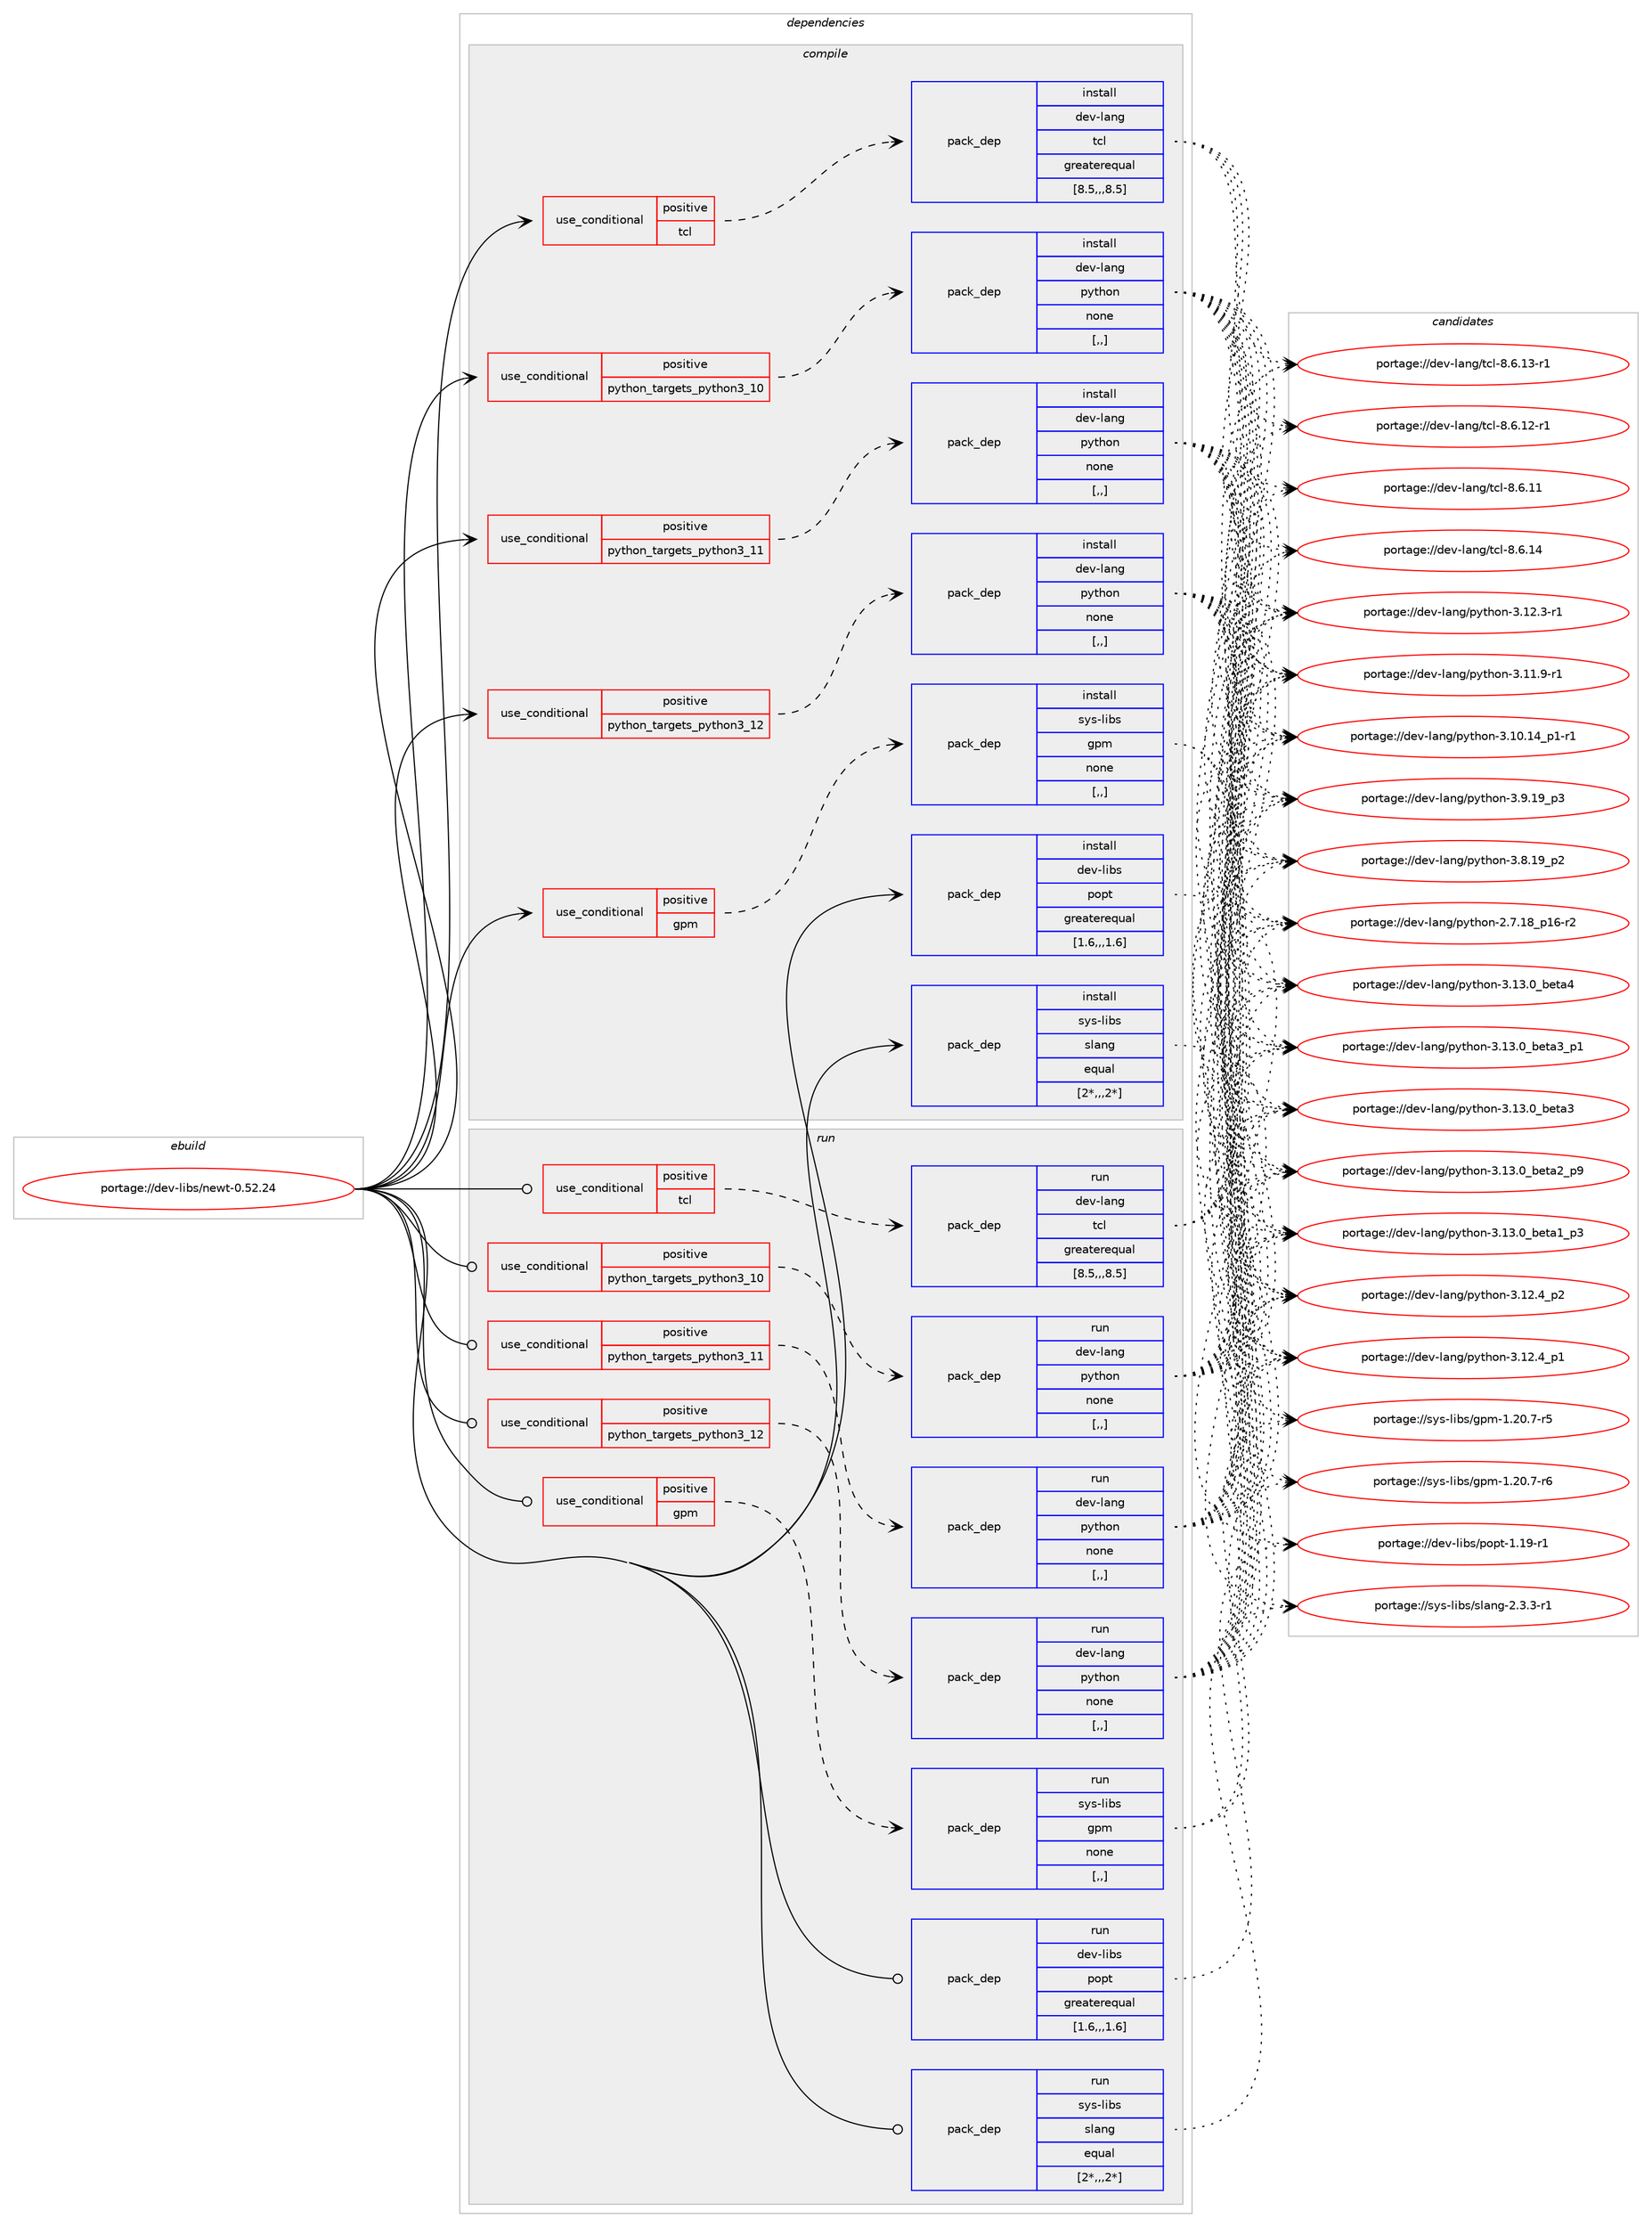 digraph prolog {

# *************
# Graph options
# *************

newrank=true;
concentrate=true;
compound=true;
graph [rankdir=LR,fontname=Helvetica,fontsize=10,ranksep=1.5];#, ranksep=2.5, nodesep=0.2];
edge  [arrowhead=vee];
node  [fontname=Helvetica,fontsize=10];

# **********
# The ebuild
# **********

subgraph cluster_leftcol {
color=gray;
label=<<i>ebuild</i>>;
id [label="portage://dev-libs/newt-0.52.24", color=red, width=4, href="../dev-libs/newt-0.52.24.svg"];
}

# ****************
# The dependencies
# ****************

subgraph cluster_midcol {
color=gray;
label=<<i>dependencies</i>>;
subgraph cluster_compile {
fillcolor="#eeeeee";
style=filled;
label=<<i>compile</i>>;
subgraph cond27800 {
dependency112788 [label=<<TABLE BORDER="0" CELLBORDER="1" CELLSPACING="0" CELLPADDING="4"><TR><TD ROWSPAN="3" CELLPADDING="10">use_conditional</TD></TR><TR><TD>positive</TD></TR><TR><TD>gpm</TD></TR></TABLE>>, shape=none, color=red];
subgraph pack83790 {
dependency112789 [label=<<TABLE BORDER="0" CELLBORDER="1" CELLSPACING="0" CELLPADDING="4" WIDTH="220"><TR><TD ROWSPAN="6" CELLPADDING="30">pack_dep</TD></TR><TR><TD WIDTH="110">install</TD></TR><TR><TD>sys-libs</TD></TR><TR><TD>gpm</TD></TR><TR><TD>none</TD></TR><TR><TD>[,,]</TD></TR></TABLE>>, shape=none, color=blue];
}
dependency112788:e -> dependency112789:w [weight=20,style="dashed",arrowhead="vee"];
}
id:e -> dependency112788:w [weight=20,style="solid",arrowhead="vee"];
subgraph cond27801 {
dependency112790 [label=<<TABLE BORDER="0" CELLBORDER="1" CELLSPACING="0" CELLPADDING="4"><TR><TD ROWSPAN="3" CELLPADDING="10">use_conditional</TD></TR><TR><TD>positive</TD></TR><TR><TD>python_targets_python3_10</TD></TR></TABLE>>, shape=none, color=red];
subgraph pack83791 {
dependency112791 [label=<<TABLE BORDER="0" CELLBORDER="1" CELLSPACING="0" CELLPADDING="4" WIDTH="220"><TR><TD ROWSPAN="6" CELLPADDING="30">pack_dep</TD></TR><TR><TD WIDTH="110">install</TD></TR><TR><TD>dev-lang</TD></TR><TR><TD>python</TD></TR><TR><TD>none</TD></TR><TR><TD>[,,]</TD></TR></TABLE>>, shape=none, color=blue];
}
dependency112790:e -> dependency112791:w [weight=20,style="dashed",arrowhead="vee"];
}
id:e -> dependency112790:w [weight=20,style="solid",arrowhead="vee"];
subgraph cond27802 {
dependency112792 [label=<<TABLE BORDER="0" CELLBORDER="1" CELLSPACING="0" CELLPADDING="4"><TR><TD ROWSPAN="3" CELLPADDING="10">use_conditional</TD></TR><TR><TD>positive</TD></TR><TR><TD>python_targets_python3_11</TD></TR></TABLE>>, shape=none, color=red];
subgraph pack83792 {
dependency112793 [label=<<TABLE BORDER="0" CELLBORDER="1" CELLSPACING="0" CELLPADDING="4" WIDTH="220"><TR><TD ROWSPAN="6" CELLPADDING="30">pack_dep</TD></TR><TR><TD WIDTH="110">install</TD></TR><TR><TD>dev-lang</TD></TR><TR><TD>python</TD></TR><TR><TD>none</TD></TR><TR><TD>[,,]</TD></TR></TABLE>>, shape=none, color=blue];
}
dependency112792:e -> dependency112793:w [weight=20,style="dashed",arrowhead="vee"];
}
id:e -> dependency112792:w [weight=20,style="solid",arrowhead="vee"];
subgraph cond27803 {
dependency112794 [label=<<TABLE BORDER="0" CELLBORDER="1" CELLSPACING="0" CELLPADDING="4"><TR><TD ROWSPAN="3" CELLPADDING="10">use_conditional</TD></TR><TR><TD>positive</TD></TR><TR><TD>python_targets_python3_12</TD></TR></TABLE>>, shape=none, color=red];
subgraph pack83793 {
dependency112795 [label=<<TABLE BORDER="0" CELLBORDER="1" CELLSPACING="0" CELLPADDING="4" WIDTH="220"><TR><TD ROWSPAN="6" CELLPADDING="30">pack_dep</TD></TR><TR><TD WIDTH="110">install</TD></TR><TR><TD>dev-lang</TD></TR><TR><TD>python</TD></TR><TR><TD>none</TD></TR><TR><TD>[,,]</TD></TR></TABLE>>, shape=none, color=blue];
}
dependency112794:e -> dependency112795:w [weight=20,style="dashed",arrowhead="vee"];
}
id:e -> dependency112794:w [weight=20,style="solid",arrowhead="vee"];
subgraph cond27804 {
dependency112796 [label=<<TABLE BORDER="0" CELLBORDER="1" CELLSPACING="0" CELLPADDING="4"><TR><TD ROWSPAN="3" CELLPADDING="10">use_conditional</TD></TR><TR><TD>positive</TD></TR><TR><TD>tcl</TD></TR></TABLE>>, shape=none, color=red];
subgraph pack83794 {
dependency112797 [label=<<TABLE BORDER="0" CELLBORDER="1" CELLSPACING="0" CELLPADDING="4" WIDTH="220"><TR><TD ROWSPAN="6" CELLPADDING="30">pack_dep</TD></TR><TR><TD WIDTH="110">install</TD></TR><TR><TD>dev-lang</TD></TR><TR><TD>tcl</TD></TR><TR><TD>greaterequal</TD></TR><TR><TD>[8.5,,,8.5]</TD></TR></TABLE>>, shape=none, color=blue];
}
dependency112796:e -> dependency112797:w [weight=20,style="dashed",arrowhead="vee"];
}
id:e -> dependency112796:w [weight=20,style="solid",arrowhead="vee"];
subgraph pack83795 {
dependency112798 [label=<<TABLE BORDER="0" CELLBORDER="1" CELLSPACING="0" CELLPADDING="4" WIDTH="220"><TR><TD ROWSPAN="6" CELLPADDING="30">pack_dep</TD></TR><TR><TD WIDTH="110">install</TD></TR><TR><TD>dev-libs</TD></TR><TR><TD>popt</TD></TR><TR><TD>greaterequal</TD></TR><TR><TD>[1.6,,,1.6]</TD></TR></TABLE>>, shape=none, color=blue];
}
id:e -> dependency112798:w [weight=20,style="solid",arrowhead="vee"];
subgraph pack83796 {
dependency112799 [label=<<TABLE BORDER="0" CELLBORDER="1" CELLSPACING="0" CELLPADDING="4" WIDTH="220"><TR><TD ROWSPAN="6" CELLPADDING="30">pack_dep</TD></TR><TR><TD WIDTH="110">install</TD></TR><TR><TD>sys-libs</TD></TR><TR><TD>slang</TD></TR><TR><TD>equal</TD></TR><TR><TD>[2*,,,2*]</TD></TR></TABLE>>, shape=none, color=blue];
}
id:e -> dependency112799:w [weight=20,style="solid",arrowhead="vee"];
}
subgraph cluster_compileandrun {
fillcolor="#eeeeee";
style=filled;
label=<<i>compile and run</i>>;
}
subgraph cluster_run {
fillcolor="#eeeeee";
style=filled;
label=<<i>run</i>>;
subgraph cond27805 {
dependency112800 [label=<<TABLE BORDER="0" CELLBORDER="1" CELLSPACING="0" CELLPADDING="4"><TR><TD ROWSPAN="3" CELLPADDING="10">use_conditional</TD></TR><TR><TD>positive</TD></TR><TR><TD>gpm</TD></TR></TABLE>>, shape=none, color=red];
subgraph pack83797 {
dependency112801 [label=<<TABLE BORDER="0" CELLBORDER="1" CELLSPACING="0" CELLPADDING="4" WIDTH="220"><TR><TD ROWSPAN="6" CELLPADDING="30">pack_dep</TD></TR><TR><TD WIDTH="110">run</TD></TR><TR><TD>sys-libs</TD></TR><TR><TD>gpm</TD></TR><TR><TD>none</TD></TR><TR><TD>[,,]</TD></TR></TABLE>>, shape=none, color=blue];
}
dependency112800:e -> dependency112801:w [weight=20,style="dashed",arrowhead="vee"];
}
id:e -> dependency112800:w [weight=20,style="solid",arrowhead="odot"];
subgraph cond27806 {
dependency112802 [label=<<TABLE BORDER="0" CELLBORDER="1" CELLSPACING="0" CELLPADDING="4"><TR><TD ROWSPAN="3" CELLPADDING="10">use_conditional</TD></TR><TR><TD>positive</TD></TR><TR><TD>python_targets_python3_10</TD></TR></TABLE>>, shape=none, color=red];
subgraph pack83798 {
dependency112803 [label=<<TABLE BORDER="0" CELLBORDER="1" CELLSPACING="0" CELLPADDING="4" WIDTH="220"><TR><TD ROWSPAN="6" CELLPADDING="30">pack_dep</TD></TR><TR><TD WIDTH="110">run</TD></TR><TR><TD>dev-lang</TD></TR><TR><TD>python</TD></TR><TR><TD>none</TD></TR><TR><TD>[,,]</TD></TR></TABLE>>, shape=none, color=blue];
}
dependency112802:e -> dependency112803:w [weight=20,style="dashed",arrowhead="vee"];
}
id:e -> dependency112802:w [weight=20,style="solid",arrowhead="odot"];
subgraph cond27807 {
dependency112804 [label=<<TABLE BORDER="0" CELLBORDER="1" CELLSPACING="0" CELLPADDING="4"><TR><TD ROWSPAN="3" CELLPADDING="10">use_conditional</TD></TR><TR><TD>positive</TD></TR><TR><TD>python_targets_python3_11</TD></TR></TABLE>>, shape=none, color=red];
subgraph pack83799 {
dependency112805 [label=<<TABLE BORDER="0" CELLBORDER="1" CELLSPACING="0" CELLPADDING="4" WIDTH="220"><TR><TD ROWSPAN="6" CELLPADDING="30">pack_dep</TD></TR><TR><TD WIDTH="110">run</TD></TR><TR><TD>dev-lang</TD></TR><TR><TD>python</TD></TR><TR><TD>none</TD></TR><TR><TD>[,,]</TD></TR></TABLE>>, shape=none, color=blue];
}
dependency112804:e -> dependency112805:w [weight=20,style="dashed",arrowhead="vee"];
}
id:e -> dependency112804:w [weight=20,style="solid",arrowhead="odot"];
subgraph cond27808 {
dependency112806 [label=<<TABLE BORDER="0" CELLBORDER="1" CELLSPACING="0" CELLPADDING="4"><TR><TD ROWSPAN="3" CELLPADDING="10">use_conditional</TD></TR><TR><TD>positive</TD></TR><TR><TD>python_targets_python3_12</TD></TR></TABLE>>, shape=none, color=red];
subgraph pack83800 {
dependency112807 [label=<<TABLE BORDER="0" CELLBORDER="1" CELLSPACING="0" CELLPADDING="4" WIDTH="220"><TR><TD ROWSPAN="6" CELLPADDING="30">pack_dep</TD></TR><TR><TD WIDTH="110">run</TD></TR><TR><TD>dev-lang</TD></TR><TR><TD>python</TD></TR><TR><TD>none</TD></TR><TR><TD>[,,]</TD></TR></TABLE>>, shape=none, color=blue];
}
dependency112806:e -> dependency112807:w [weight=20,style="dashed",arrowhead="vee"];
}
id:e -> dependency112806:w [weight=20,style="solid",arrowhead="odot"];
subgraph cond27809 {
dependency112808 [label=<<TABLE BORDER="0" CELLBORDER="1" CELLSPACING="0" CELLPADDING="4"><TR><TD ROWSPAN="3" CELLPADDING="10">use_conditional</TD></TR><TR><TD>positive</TD></TR><TR><TD>tcl</TD></TR></TABLE>>, shape=none, color=red];
subgraph pack83801 {
dependency112809 [label=<<TABLE BORDER="0" CELLBORDER="1" CELLSPACING="0" CELLPADDING="4" WIDTH="220"><TR><TD ROWSPAN="6" CELLPADDING="30">pack_dep</TD></TR><TR><TD WIDTH="110">run</TD></TR><TR><TD>dev-lang</TD></TR><TR><TD>tcl</TD></TR><TR><TD>greaterequal</TD></TR><TR><TD>[8.5,,,8.5]</TD></TR></TABLE>>, shape=none, color=blue];
}
dependency112808:e -> dependency112809:w [weight=20,style="dashed",arrowhead="vee"];
}
id:e -> dependency112808:w [weight=20,style="solid",arrowhead="odot"];
subgraph pack83802 {
dependency112810 [label=<<TABLE BORDER="0" CELLBORDER="1" CELLSPACING="0" CELLPADDING="4" WIDTH="220"><TR><TD ROWSPAN="6" CELLPADDING="30">pack_dep</TD></TR><TR><TD WIDTH="110">run</TD></TR><TR><TD>dev-libs</TD></TR><TR><TD>popt</TD></TR><TR><TD>greaterequal</TD></TR><TR><TD>[1.6,,,1.6]</TD></TR></TABLE>>, shape=none, color=blue];
}
id:e -> dependency112810:w [weight=20,style="solid",arrowhead="odot"];
subgraph pack83803 {
dependency112811 [label=<<TABLE BORDER="0" CELLBORDER="1" CELLSPACING="0" CELLPADDING="4" WIDTH="220"><TR><TD ROWSPAN="6" CELLPADDING="30">pack_dep</TD></TR><TR><TD WIDTH="110">run</TD></TR><TR><TD>sys-libs</TD></TR><TR><TD>slang</TD></TR><TR><TD>equal</TD></TR><TR><TD>[2*,,,2*]</TD></TR></TABLE>>, shape=none, color=blue];
}
id:e -> dependency112811:w [weight=20,style="solid",arrowhead="odot"];
}
}

# **************
# The candidates
# **************

subgraph cluster_choices {
rank=same;
color=gray;
label=<<i>candidates</i>>;

subgraph choice83790 {
color=black;
nodesep=1;
choice115121115451081059811547103112109454946504846554511454 [label="portage://sys-libs/gpm-1.20.7-r6", color=red, width=4,href="../sys-libs/gpm-1.20.7-r6.svg"];
choice115121115451081059811547103112109454946504846554511453 [label="portage://sys-libs/gpm-1.20.7-r5", color=red, width=4,href="../sys-libs/gpm-1.20.7-r5.svg"];
dependency112789:e -> choice115121115451081059811547103112109454946504846554511454:w [style=dotted,weight="100"];
dependency112789:e -> choice115121115451081059811547103112109454946504846554511453:w [style=dotted,weight="100"];
}
subgraph choice83791 {
color=black;
nodesep=1;
choice1001011184510897110103471121211161041111104551464951464895981011169752 [label="portage://dev-lang/python-3.13.0_beta4", color=red, width=4,href="../dev-lang/python-3.13.0_beta4.svg"];
choice10010111845108971101034711212111610411111045514649514648959810111697519511249 [label="portage://dev-lang/python-3.13.0_beta3_p1", color=red, width=4,href="../dev-lang/python-3.13.0_beta3_p1.svg"];
choice1001011184510897110103471121211161041111104551464951464895981011169751 [label="portage://dev-lang/python-3.13.0_beta3", color=red, width=4,href="../dev-lang/python-3.13.0_beta3.svg"];
choice10010111845108971101034711212111610411111045514649514648959810111697509511257 [label="portage://dev-lang/python-3.13.0_beta2_p9", color=red, width=4,href="../dev-lang/python-3.13.0_beta2_p9.svg"];
choice10010111845108971101034711212111610411111045514649514648959810111697499511251 [label="portage://dev-lang/python-3.13.0_beta1_p3", color=red, width=4,href="../dev-lang/python-3.13.0_beta1_p3.svg"];
choice100101118451089711010347112121116104111110455146495046529511250 [label="portage://dev-lang/python-3.12.4_p2", color=red, width=4,href="../dev-lang/python-3.12.4_p2.svg"];
choice100101118451089711010347112121116104111110455146495046529511249 [label="portage://dev-lang/python-3.12.4_p1", color=red, width=4,href="../dev-lang/python-3.12.4_p1.svg"];
choice100101118451089711010347112121116104111110455146495046514511449 [label="portage://dev-lang/python-3.12.3-r1", color=red, width=4,href="../dev-lang/python-3.12.3-r1.svg"];
choice100101118451089711010347112121116104111110455146494946574511449 [label="portage://dev-lang/python-3.11.9-r1", color=red, width=4,href="../dev-lang/python-3.11.9-r1.svg"];
choice100101118451089711010347112121116104111110455146494846495295112494511449 [label="portage://dev-lang/python-3.10.14_p1-r1", color=red, width=4,href="../dev-lang/python-3.10.14_p1-r1.svg"];
choice100101118451089711010347112121116104111110455146574649579511251 [label="portage://dev-lang/python-3.9.19_p3", color=red, width=4,href="../dev-lang/python-3.9.19_p3.svg"];
choice100101118451089711010347112121116104111110455146564649579511250 [label="portage://dev-lang/python-3.8.19_p2", color=red, width=4,href="../dev-lang/python-3.8.19_p2.svg"];
choice100101118451089711010347112121116104111110455046554649569511249544511450 [label="portage://dev-lang/python-2.7.18_p16-r2", color=red, width=4,href="../dev-lang/python-2.7.18_p16-r2.svg"];
dependency112791:e -> choice1001011184510897110103471121211161041111104551464951464895981011169752:w [style=dotted,weight="100"];
dependency112791:e -> choice10010111845108971101034711212111610411111045514649514648959810111697519511249:w [style=dotted,weight="100"];
dependency112791:e -> choice1001011184510897110103471121211161041111104551464951464895981011169751:w [style=dotted,weight="100"];
dependency112791:e -> choice10010111845108971101034711212111610411111045514649514648959810111697509511257:w [style=dotted,weight="100"];
dependency112791:e -> choice10010111845108971101034711212111610411111045514649514648959810111697499511251:w [style=dotted,weight="100"];
dependency112791:e -> choice100101118451089711010347112121116104111110455146495046529511250:w [style=dotted,weight="100"];
dependency112791:e -> choice100101118451089711010347112121116104111110455146495046529511249:w [style=dotted,weight="100"];
dependency112791:e -> choice100101118451089711010347112121116104111110455146495046514511449:w [style=dotted,weight="100"];
dependency112791:e -> choice100101118451089711010347112121116104111110455146494946574511449:w [style=dotted,weight="100"];
dependency112791:e -> choice100101118451089711010347112121116104111110455146494846495295112494511449:w [style=dotted,weight="100"];
dependency112791:e -> choice100101118451089711010347112121116104111110455146574649579511251:w [style=dotted,weight="100"];
dependency112791:e -> choice100101118451089711010347112121116104111110455146564649579511250:w [style=dotted,weight="100"];
dependency112791:e -> choice100101118451089711010347112121116104111110455046554649569511249544511450:w [style=dotted,weight="100"];
}
subgraph choice83792 {
color=black;
nodesep=1;
choice1001011184510897110103471121211161041111104551464951464895981011169752 [label="portage://dev-lang/python-3.13.0_beta4", color=red, width=4,href="../dev-lang/python-3.13.0_beta4.svg"];
choice10010111845108971101034711212111610411111045514649514648959810111697519511249 [label="portage://dev-lang/python-3.13.0_beta3_p1", color=red, width=4,href="../dev-lang/python-3.13.0_beta3_p1.svg"];
choice1001011184510897110103471121211161041111104551464951464895981011169751 [label="portage://dev-lang/python-3.13.0_beta3", color=red, width=4,href="../dev-lang/python-3.13.0_beta3.svg"];
choice10010111845108971101034711212111610411111045514649514648959810111697509511257 [label="portage://dev-lang/python-3.13.0_beta2_p9", color=red, width=4,href="../dev-lang/python-3.13.0_beta2_p9.svg"];
choice10010111845108971101034711212111610411111045514649514648959810111697499511251 [label="portage://dev-lang/python-3.13.0_beta1_p3", color=red, width=4,href="../dev-lang/python-3.13.0_beta1_p3.svg"];
choice100101118451089711010347112121116104111110455146495046529511250 [label="portage://dev-lang/python-3.12.4_p2", color=red, width=4,href="../dev-lang/python-3.12.4_p2.svg"];
choice100101118451089711010347112121116104111110455146495046529511249 [label="portage://dev-lang/python-3.12.4_p1", color=red, width=4,href="../dev-lang/python-3.12.4_p1.svg"];
choice100101118451089711010347112121116104111110455146495046514511449 [label="portage://dev-lang/python-3.12.3-r1", color=red, width=4,href="../dev-lang/python-3.12.3-r1.svg"];
choice100101118451089711010347112121116104111110455146494946574511449 [label="portage://dev-lang/python-3.11.9-r1", color=red, width=4,href="../dev-lang/python-3.11.9-r1.svg"];
choice100101118451089711010347112121116104111110455146494846495295112494511449 [label="portage://dev-lang/python-3.10.14_p1-r1", color=red, width=4,href="../dev-lang/python-3.10.14_p1-r1.svg"];
choice100101118451089711010347112121116104111110455146574649579511251 [label="portage://dev-lang/python-3.9.19_p3", color=red, width=4,href="../dev-lang/python-3.9.19_p3.svg"];
choice100101118451089711010347112121116104111110455146564649579511250 [label="portage://dev-lang/python-3.8.19_p2", color=red, width=4,href="../dev-lang/python-3.8.19_p2.svg"];
choice100101118451089711010347112121116104111110455046554649569511249544511450 [label="portage://dev-lang/python-2.7.18_p16-r2", color=red, width=4,href="../dev-lang/python-2.7.18_p16-r2.svg"];
dependency112793:e -> choice1001011184510897110103471121211161041111104551464951464895981011169752:w [style=dotted,weight="100"];
dependency112793:e -> choice10010111845108971101034711212111610411111045514649514648959810111697519511249:w [style=dotted,weight="100"];
dependency112793:e -> choice1001011184510897110103471121211161041111104551464951464895981011169751:w [style=dotted,weight="100"];
dependency112793:e -> choice10010111845108971101034711212111610411111045514649514648959810111697509511257:w [style=dotted,weight="100"];
dependency112793:e -> choice10010111845108971101034711212111610411111045514649514648959810111697499511251:w [style=dotted,weight="100"];
dependency112793:e -> choice100101118451089711010347112121116104111110455146495046529511250:w [style=dotted,weight="100"];
dependency112793:e -> choice100101118451089711010347112121116104111110455146495046529511249:w [style=dotted,weight="100"];
dependency112793:e -> choice100101118451089711010347112121116104111110455146495046514511449:w [style=dotted,weight="100"];
dependency112793:e -> choice100101118451089711010347112121116104111110455146494946574511449:w [style=dotted,weight="100"];
dependency112793:e -> choice100101118451089711010347112121116104111110455146494846495295112494511449:w [style=dotted,weight="100"];
dependency112793:e -> choice100101118451089711010347112121116104111110455146574649579511251:w [style=dotted,weight="100"];
dependency112793:e -> choice100101118451089711010347112121116104111110455146564649579511250:w [style=dotted,weight="100"];
dependency112793:e -> choice100101118451089711010347112121116104111110455046554649569511249544511450:w [style=dotted,weight="100"];
}
subgraph choice83793 {
color=black;
nodesep=1;
choice1001011184510897110103471121211161041111104551464951464895981011169752 [label="portage://dev-lang/python-3.13.0_beta4", color=red, width=4,href="../dev-lang/python-3.13.0_beta4.svg"];
choice10010111845108971101034711212111610411111045514649514648959810111697519511249 [label="portage://dev-lang/python-3.13.0_beta3_p1", color=red, width=4,href="../dev-lang/python-3.13.0_beta3_p1.svg"];
choice1001011184510897110103471121211161041111104551464951464895981011169751 [label="portage://dev-lang/python-3.13.0_beta3", color=red, width=4,href="../dev-lang/python-3.13.0_beta3.svg"];
choice10010111845108971101034711212111610411111045514649514648959810111697509511257 [label="portage://dev-lang/python-3.13.0_beta2_p9", color=red, width=4,href="../dev-lang/python-3.13.0_beta2_p9.svg"];
choice10010111845108971101034711212111610411111045514649514648959810111697499511251 [label="portage://dev-lang/python-3.13.0_beta1_p3", color=red, width=4,href="../dev-lang/python-3.13.0_beta1_p3.svg"];
choice100101118451089711010347112121116104111110455146495046529511250 [label="portage://dev-lang/python-3.12.4_p2", color=red, width=4,href="../dev-lang/python-3.12.4_p2.svg"];
choice100101118451089711010347112121116104111110455146495046529511249 [label="portage://dev-lang/python-3.12.4_p1", color=red, width=4,href="../dev-lang/python-3.12.4_p1.svg"];
choice100101118451089711010347112121116104111110455146495046514511449 [label="portage://dev-lang/python-3.12.3-r1", color=red, width=4,href="../dev-lang/python-3.12.3-r1.svg"];
choice100101118451089711010347112121116104111110455146494946574511449 [label="portage://dev-lang/python-3.11.9-r1", color=red, width=4,href="../dev-lang/python-3.11.9-r1.svg"];
choice100101118451089711010347112121116104111110455146494846495295112494511449 [label="portage://dev-lang/python-3.10.14_p1-r1", color=red, width=4,href="../dev-lang/python-3.10.14_p1-r1.svg"];
choice100101118451089711010347112121116104111110455146574649579511251 [label="portage://dev-lang/python-3.9.19_p3", color=red, width=4,href="../dev-lang/python-3.9.19_p3.svg"];
choice100101118451089711010347112121116104111110455146564649579511250 [label="portage://dev-lang/python-3.8.19_p2", color=red, width=4,href="../dev-lang/python-3.8.19_p2.svg"];
choice100101118451089711010347112121116104111110455046554649569511249544511450 [label="portage://dev-lang/python-2.7.18_p16-r2", color=red, width=4,href="../dev-lang/python-2.7.18_p16-r2.svg"];
dependency112795:e -> choice1001011184510897110103471121211161041111104551464951464895981011169752:w [style=dotted,weight="100"];
dependency112795:e -> choice10010111845108971101034711212111610411111045514649514648959810111697519511249:w [style=dotted,weight="100"];
dependency112795:e -> choice1001011184510897110103471121211161041111104551464951464895981011169751:w [style=dotted,weight="100"];
dependency112795:e -> choice10010111845108971101034711212111610411111045514649514648959810111697509511257:w [style=dotted,weight="100"];
dependency112795:e -> choice10010111845108971101034711212111610411111045514649514648959810111697499511251:w [style=dotted,weight="100"];
dependency112795:e -> choice100101118451089711010347112121116104111110455146495046529511250:w [style=dotted,weight="100"];
dependency112795:e -> choice100101118451089711010347112121116104111110455146495046529511249:w [style=dotted,weight="100"];
dependency112795:e -> choice100101118451089711010347112121116104111110455146495046514511449:w [style=dotted,weight="100"];
dependency112795:e -> choice100101118451089711010347112121116104111110455146494946574511449:w [style=dotted,weight="100"];
dependency112795:e -> choice100101118451089711010347112121116104111110455146494846495295112494511449:w [style=dotted,weight="100"];
dependency112795:e -> choice100101118451089711010347112121116104111110455146574649579511251:w [style=dotted,weight="100"];
dependency112795:e -> choice100101118451089711010347112121116104111110455146564649579511250:w [style=dotted,weight="100"];
dependency112795:e -> choice100101118451089711010347112121116104111110455046554649569511249544511450:w [style=dotted,weight="100"];
}
subgraph choice83794 {
color=black;
nodesep=1;
choice1001011184510897110103471169910845564654464952 [label="portage://dev-lang/tcl-8.6.14", color=red, width=4,href="../dev-lang/tcl-8.6.14.svg"];
choice10010111845108971101034711699108455646544649514511449 [label="portage://dev-lang/tcl-8.6.13-r1", color=red, width=4,href="../dev-lang/tcl-8.6.13-r1.svg"];
choice10010111845108971101034711699108455646544649504511449 [label="portage://dev-lang/tcl-8.6.12-r1", color=red, width=4,href="../dev-lang/tcl-8.6.12-r1.svg"];
choice1001011184510897110103471169910845564654464949 [label="portage://dev-lang/tcl-8.6.11", color=red, width=4,href="../dev-lang/tcl-8.6.11.svg"];
dependency112797:e -> choice1001011184510897110103471169910845564654464952:w [style=dotted,weight="100"];
dependency112797:e -> choice10010111845108971101034711699108455646544649514511449:w [style=dotted,weight="100"];
dependency112797:e -> choice10010111845108971101034711699108455646544649504511449:w [style=dotted,weight="100"];
dependency112797:e -> choice1001011184510897110103471169910845564654464949:w [style=dotted,weight="100"];
}
subgraph choice83795 {
color=black;
nodesep=1;
choice10010111845108105981154711211111211645494649574511449 [label="portage://dev-libs/popt-1.19-r1", color=red, width=4,href="../dev-libs/popt-1.19-r1.svg"];
dependency112798:e -> choice10010111845108105981154711211111211645494649574511449:w [style=dotted,weight="100"];
}
subgraph choice83796 {
color=black;
nodesep=1;
choice115121115451081059811547115108971101034550465146514511449 [label="portage://sys-libs/slang-2.3.3-r1", color=red, width=4,href="../sys-libs/slang-2.3.3-r1.svg"];
dependency112799:e -> choice115121115451081059811547115108971101034550465146514511449:w [style=dotted,weight="100"];
}
subgraph choice83797 {
color=black;
nodesep=1;
choice115121115451081059811547103112109454946504846554511454 [label="portage://sys-libs/gpm-1.20.7-r6", color=red, width=4,href="../sys-libs/gpm-1.20.7-r6.svg"];
choice115121115451081059811547103112109454946504846554511453 [label="portage://sys-libs/gpm-1.20.7-r5", color=red, width=4,href="../sys-libs/gpm-1.20.7-r5.svg"];
dependency112801:e -> choice115121115451081059811547103112109454946504846554511454:w [style=dotted,weight="100"];
dependency112801:e -> choice115121115451081059811547103112109454946504846554511453:w [style=dotted,weight="100"];
}
subgraph choice83798 {
color=black;
nodesep=1;
choice1001011184510897110103471121211161041111104551464951464895981011169752 [label="portage://dev-lang/python-3.13.0_beta4", color=red, width=4,href="../dev-lang/python-3.13.0_beta4.svg"];
choice10010111845108971101034711212111610411111045514649514648959810111697519511249 [label="portage://dev-lang/python-3.13.0_beta3_p1", color=red, width=4,href="../dev-lang/python-3.13.0_beta3_p1.svg"];
choice1001011184510897110103471121211161041111104551464951464895981011169751 [label="portage://dev-lang/python-3.13.0_beta3", color=red, width=4,href="../dev-lang/python-3.13.0_beta3.svg"];
choice10010111845108971101034711212111610411111045514649514648959810111697509511257 [label="portage://dev-lang/python-3.13.0_beta2_p9", color=red, width=4,href="../dev-lang/python-3.13.0_beta2_p9.svg"];
choice10010111845108971101034711212111610411111045514649514648959810111697499511251 [label="portage://dev-lang/python-3.13.0_beta1_p3", color=red, width=4,href="../dev-lang/python-3.13.0_beta1_p3.svg"];
choice100101118451089711010347112121116104111110455146495046529511250 [label="portage://dev-lang/python-3.12.4_p2", color=red, width=4,href="../dev-lang/python-3.12.4_p2.svg"];
choice100101118451089711010347112121116104111110455146495046529511249 [label="portage://dev-lang/python-3.12.4_p1", color=red, width=4,href="../dev-lang/python-3.12.4_p1.svg"];
choice100101118451089711010347112121116104111110455146495046514511449 [label="portage://dev-lang/python-3.12.3-r1", color=red, width=4,href="../dev-lang/python-3.12.3-r1.svg"];
choice100101118451089711010347112121116104111110455146494946574511449 [label="portage://dev-lang/python-3.11.9-r1", color=red, width=4,href="../dev-lang/python-3.11.9-r1.svg"];
choice100101118451089711010347112121116104111110455146494846495295112494511449 [label="portage://dev-lang/python-3.10.14_p1-r1", color=red, width=4,href="../dev-lang/python-3.10.14_p1-r1.svg"];
choice100101118451089711010347112121116104111110455146574649579511251 [label="portage://dev-lang/python-3.9.19_p3", color=red, width=4,href="../dev-lang/python-3.9.19_p3.svg"];
choice100101118451089711010347112121116104111110455146564649579511250 [label="portage://dev-lang/python-3.8.19_p2", color=red, width=4,href="../dev-lang/python-3.8.19_p2.svg"];
choice100101118451089711010347112121116104111110455046554649569511249544511450 [label="portage://dev-lang/python-2.7.18_p16-r2", color=red, width=4,href="../dev-lang/python-2.7.18_p16-r2.svg"];
dependency112803:e -> choice1001011184510897110103471121211161041111104551464951464895981011169752:w [style=dotted,weight="100"];
dependency112803:e -> choice10010111845108971101034711212111610411111045514649514648959810111697519511249:w [style=dotted,weight="100"];
dependency112803:e -> choice1001011184510897110103471121211161041111104551464951464895981011169751:w [style=dotted,weight="100"];
dependency112803:e -> choice10010111845108971101034711212111610411111045514649514648959810111697509511257:w [style=dotted,weight="100"];
dependency112803:e -> choice10010111845108971101034711212111610411111045514649514648959810111697499511251:w [style=dotted,weight="100"];
dependency112803:e -> choice100101118451089711010347112121116104111110455146495046529511250:w [style=dotted,weight="100"];
dependency112803:e -> choice100101118451089711010347112121116104111110455146495046529511249:w [style=dotted,weight="100"];
dependency112803:e -> choice100101118451089711010347112121116104111110455146495046514511449:w [style=dotted,weight="100"];
dependency112803:e -> choice100101118451089711010347112121116104111110455146494946574511449:w [style=dotted,weight="100"];
dependency112803:e -> choice100101118451089711010347112121116104111110455146494846495295112494511449:w [style=dotted,weight="100"];
dependency112803:e -> choice100101118451089711010347112121116104111110455146574649579511251:w [style=dotted,weight="100"];
dependency112803:e -> choice100101118451089711010347112121116104111110455146564649579511250:w [style=dotted,weight="100"];
dependency112803:e -> choice100101118451089711010347112121116104111110455046554649569511249544511450:w [style=dotted,weight="100"];
}
subgraph choice83799 {
color=black;
nodesep=1;
choice1001011184510897110103471121211161041111104551464951464895981011169752 [label="portage://dev-lang/python-3.13.0_beta4", color=red, width=4,href="../dev-lang/python-3.13.0_beta4.svg"];
choice10010111845108971101034711212111610411111045514649514648959810111697519511249 [label="portage://dev-lang/python-3.13.0_beta3_p1", color=red, width=4,href="../dev-lang/python-3.13.0_beta3_p1.svg"];
choice1001011184510897110103471121211161041111104551464951464895981011169751 [label="portage://dev-lang/python-3.13.0_beta3", color=red, width=4,href="../dev-lang/python-3.13.0_beta3.svg"];
choice10010111845108971101034711212111610411111045514649514648959810111697509511257 [label="portage://dev-lang/python-3.13.0_beta2_p9", color=red, width=4,href="../dev-lang/python-3.13.0_beta2_p9.svg"];
choice10010111845108971101034711212111610411111045514649514648959810111697499511251 [label="portage://dev-lang/python-3.13.0_beta1_p3", color=red, width=4,href="../dev-lang/python-3.13.0_beta1_p3.svg"];
choice100101118451089711010347112121116104111110455146495046529511250 [label="portage://dev-lang/python-3.12.4_p2", color=red, width=4,href="../dev-lang/python-3.12.4_p2.svg"];
choice100101118451089711010347112121116104111110455146495046529511249 [label="portage://dev-lang/python-3.12.4_p1", color=red, width=4,href="../dev-lang/python-3.12.4_p1.svg"];
choice100101118451089711010347112121116104111110455146495046514511449 [label="portage://dev-lang/python-3.12.3-r1", color=red, width=4,href="../dev-lang/python-3.12.3-r1.svg"];
choice100101118451089711010347112121116104111110455146494946574511449 [label="portage://dev-lang/python-3.11.9-r1", color=red, width=4,href="../dev-lang/python-3.11.9-r1.svg"];
choice100101118451089711010347112121116104111110455146494846495295112494511449 [label="portage://dev-lang/python-3.10.14_p1-r1", color=red, width=4,href="../dev-lang/python-3.10.14_p1-r1.svg"];
choice100101118451089711010347112121116104111110455146574649579511251 [label="portage://dev-lang/python-3.9.19_p3", color=red, width=4,href="../dev-lang/python-3.9.19_p3.svg"];
choice100101118451089711010347112121116104111110455146564649579511250 [label="portage://dev-lang/python-3.8.19_p2", color=red, width=4,href="../dev-lang/python-3.8.19_p2.svg"];
choice100101118451089711010347112121116104111110455046554649569511249544511450 [label="portage://dev-lang/python-2.7.18_p16-r2", color=red, width=4,href="../dev-lang/python-2.7.18_p16-r2.svg"];
dependency112805:e -> choice1001011184510897110103471121211161041111104551464951464895981011169752:w [style=dotted,weight="100"];
dependency112805:e -> choice10010111845108971101034711212111610411111045514649514648959810111697519511249:w [style=dotted,weight="100"];
dependency112805:e -> choice1001011184510897110103471121211161041111104551464951464895981011169751:w [style=dotted,weight="100"];
dependency112805:e -> choice10010111845108971101034711212111610411111045514649514648959810111697509511257:w [style=dotted,weight="100"];
dependency112805:e -> choice10010111845108971101034711212111610411111045514649514648959810111697499511251:w [style=dotted,weight="100"];
dependency112805:e -> choice100101118451089711010347112121116104111110455146495046529511250:w [style=dotted,weight="100"];
dependency112805:e -> choice100101118451089711010347112121116104111110455146495046529511249:w [style=dotted,weight="100"];
dependency112805:e -> choice100101118451089711010347112121116104111110455146495046514511449:w [style=dotted,weight="100"];
dependency112805:e -> choice100101118451089711010347112121116104111110455146494946574511449:w [style=dotted,weight="100"];
dependency112805:e -> choice100101118451089711010347112121116104111110455146494846495295112494511449:w [style=dotted,weight="100"];
dependency112805:e -> choice100101118451089711010347112121116104111110455146574649579511251:w [style=dotted,weight="100"];
dependency112805:e -> choice100101118451089711010347112121116104111110455146564649579511250:w [style=dotted,weight="100"];
dependency112805:e -> choice100101118451089711010347112121116104111110455046554649569511249544511450:w [style=dotted,weight="100"];
}
subgraph choice83800 {
color=black;
nodesep=1;
choice1001011184510897110103471121211161041111104551464951464895981011169752 [label="portage://dev-lang/python-3.13.0_beta4", color=red, width=4,href="../dev-lang/python-3.13.0_beta4.svg"];
choice10010111845108971101034711212111610411111045514649514648959810111697519511249 [label="portage://dev-lang/python-3.13.0_beta3_p1", color=red, width=4,href="../dev-lang/python-3.13.0_beta3_p1.svg"];
choice1001011184510897110103471121211161041111104551464951464895981011169751 [label="portage://dev-lang/python-3.13.0_beta3", color=red, width=4,href="../dev-lang/python-3.13.0_beta3.svg"];
choice10010111845108971101034711212111610411111045514649514648959810111697509511257 [label="portage://dev-lang/python-3.13.0_beta2_p9", color=red, width=4,href="../dev-lang/python-3.13.0_beta2_p9.svg"];
choice10010111845108971101034711212111610411111045514649514648959810111697499511251 [label="portage://dev-lang/python-3.13.0_beta1_p3", color=red, width=4,href="../dev-lang/python-3.13.0_beta1_p3.svg"];
choice100101118451089711010347112121116104111110455146495046529511250 [label="portage://dev-lang/python-3.12.4_p2", color=red, width=4,href="../dev-lang/python-3.12.4_p2.svg"];
choice100101118451089711010347112121116104111110455146495046529511249 [label="portage://dev-lang/python-3.12.4_p1", color=red, width=4,href="../dev-lang/python-3.12.4_p1.svg"];
choice100101118451089711010347112121116104111110455146495046514511449 [label="portage://dev-lang/python-3.12.3-r1", color=red, width=4,href="../dev-lang/python-3.12.3-r1.svg"];
choice100101118451089711010347112121116104111110455146494946574511449 [label="portage://dev-lang/python-3.11.9-r1", color=red, width=4,href="../dev-lang/python-3.11.9-r1.svg"];
choice100101118451089711010347112121116104111110455146494846495295112494511449 [label="portage://dev-lang/python-3.10.14_p1-r1", color=red, width=4,href="../dev-lang/python-3.10.14_p1-r1.svg"];
choice100101118451089711010347112121116104111110455146574649579511251 [label="portage://dev-lang/python-3.9.19_p3", color=red, width=4,href="../dev-lang/python-3.9.19_p3.svg"];
choice100101118451089711010347112121116104111110455146564649579511250 [label="portage://dev-lang/python-3.8.19_p2", color=red, width=4,href="../dev-lang/python-3.8.19_p2.svg"];
choice100101118451089711010347112121116104111110455046554649569511249544511450 [label="portage://dev-lang/python-2.7.18_p16-r2", color=red, width=4,href="../dev-lang/python-2.7.18_p16-r2.svg"];
dependency112807:e -> choice1001011184510897110103471121211161041111104551464951464895981011169752:w [style=dotted,weight="100"];
dependency112807:e -> choice10010111845108971101034711212111610411111045514649514648959810111697519511249:w [style=dotted,weight="100"];
dependency112807:e -> choice1001011184510897110103471121211161041111104551464951464895981011169751:w [style=dotted,weight="100"];
dependency112807:e -> choice10010111845108971101034711212111610411111045514649514648959810111697509511257:w [style=dotted,weight="100"];
dependency112807:e -> choice10010111845108971101034711212111610411111045514649514648959810111697499511251:w [style=dotted,weight="100"];
dependency112807:e -> choice100101118451089711010347112121116104111110455146495046529511250:w [style=dotted,weight="100"];
dependency112807:e -> choice100101118451089711010347112121116104111110455146495046529511249:w [style=dotted,weight="100"];
dependency112807:e -> choice100101118451089711010347112121116104111110455146495046514511449:w [style=dotted,weight="100"];
dependency112807:e -> choice100101118451089711010347112121116104111110455146494946574511449:w [style=dotted,weight="100"];
dependency112807:e -> choice100101118451089711010347112121116104111110455146494846495295112494511449:w [style=dotted,weight="100"];
dependency112807:e -> choice100101118451089711010347112121116104111110455146574649579511251:w [style=dotted,weight="100"];
dependency112807:e -> choice100101118451089711010347112121116104111110455146564649579511250:w [style=dotted,weight="100"];
dependency112807:e -> choice100101118451089711010347112121116104111110455046554649569511249544511450:w [style=dotted,weight="100"];
}
subgraph choice83801 {
color=black;
nodesep=1;
choice1001011184510897110103471169910845564654464952 [label="portage://dev-lang/tcl-8.6.14", color=red, width=4,href="../dev-lang/tcl-8.6.14.svg"];
choice10010111845108971101034711699108455646544649514511449 [label="portage://dev-lang/tcl-8.6.13-r1", color=red, width=4,href="../dev-lang/tcl-8.6.13-r1.svg"];
choice10010111845108971101034711699108455646544649504511449 [label="portage://dev-lang/tcl-8.6.12-r1", color=red, width=4,href="../dev-lang/tcl-8.6.12-r1.svg"];
choice1001011184510897110103471169910845564654464949 [label="portage://dev-lang/tcl-8.6.11", color=red, width=4,href="../dev-lang/tcl-8.6.11.svg"];
dependency112809:e -> choice1001011184510897110103471169910845564654464952:w [style=dotted,weight="100"];
dependency112809:e -> choice10010111845108971101034711699108455646544649514511449:w [style=dotted,weight="100"];
dependency112809:e -> choice10010111845108971101034711699108455646544649504511449:w [style=dotted,weight="100"];
dependency112809:e -> choice1001011184510897110103471169910845564654464949:w [style=dotted,weight="100"];
}
subgraph choice83802 {
color=black;
nodesep=1;
choice10010111845108105981154711211111211645494649574511449 [label="portage://dev-libs/popt-1.19-r1", color=red, width=4,href="../dev-libs/popt-1.19-r1.svg"];
dependency112810:e -> choice10010111845108105981154711211111211645494649574511449:w [style=dotted,weight="100"];
}
subgraph choice83803 {
color=black;
nodesep=1;
choice115121115451081059811547115108971101034550465146514511449 [label="portage://sys-libs/slang-2.3.3-r1", color=red, width=4,href="../sys-libs/slang-2.3.3-r1.svg"];
dependency112811:e -> choice115121115451081059811547115108971101034550465146514511449:w [style=dotted,weight="100"];
}
}

}
